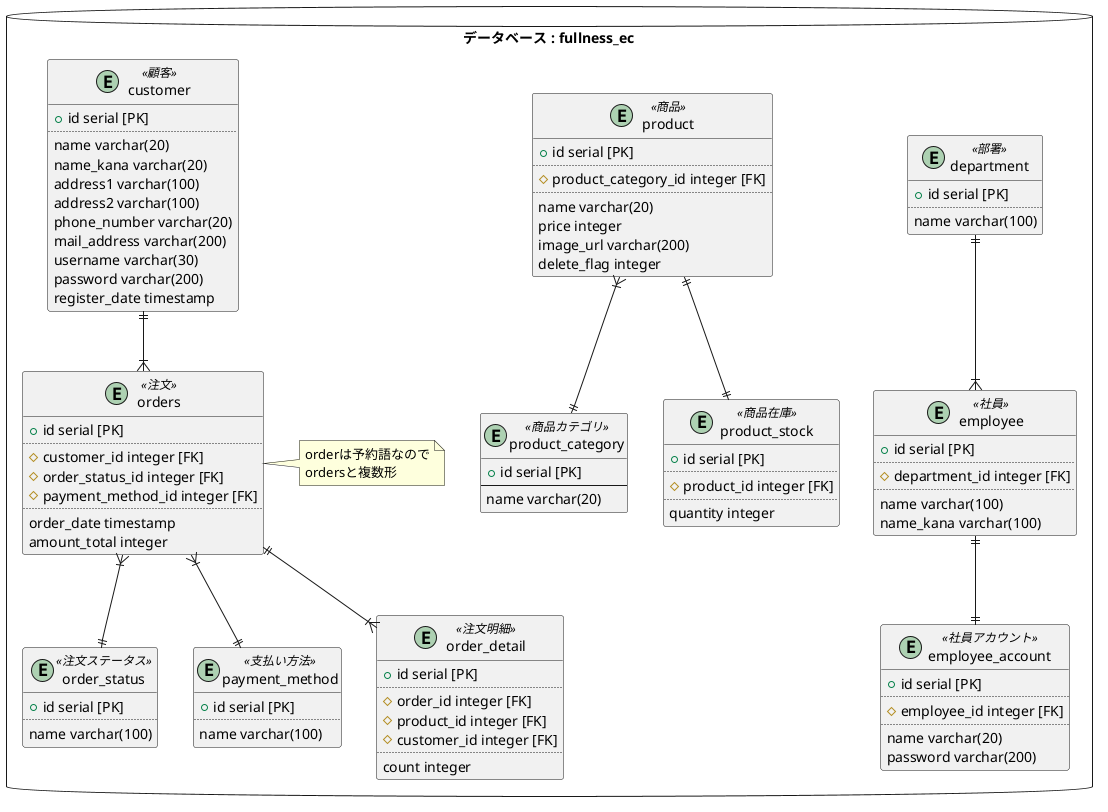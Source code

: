@startuml

skinparam shadowing false

package "データベース : fullness_ec" as target_system <<Database>> {

    entity employee_account<<社員アカウント>> {
        + id serial [PK]
        ..
        # employee_id integer [FK]
        ..
        name varchar(20)
        password varchar(200)
    }

    entity employee<<社員>> {
        + id serial [PK]
        ..
        # department_id integer [FK]
        ..
        name varchar(100)
        name_kana varchar(100)
    }

    entity department<<部署>>{
        + id serial [PK]
        ..
        name varchar(100)
    }

    entity product_category<<商品カテゴリ>> {
        + id serial [PK]
        --
        name varchar(20)
    }

    entity product<<商品>> {
            + id serial [PK]
            ..
            # product_category_id integer [FK]
            ..
            name varchar(20)
            price integer
            image_url varchar(200)
            delete_flag integer
    }

    entity product_stock<<商品在庫>> {
        + id serial [PK]
        ..
        # product_id integer [FK]
        ..
        quantity integer
    }

    entity order_status<<注文ステータス>> {
        + id serial [PK]
        ..
        name varchar(100)
    }

    entity customer<<顧客>> {
        + id serial [PK]
        ..
        name varchar(20)
        name_kana varchar(20)
        address1 varchar(100)
        address2 varchar(100)
        phone_number varchar(20)
        mail_address varchar(200)
        username varchar(30)
        password varchar(200)
        register_date timestamp
    }
    entity orders<<注文>> {
        + id serial [PK]
        ..
        # customer_id integer [FK]
        # order_status_id integer [FK]
        # payment_method_id integer [FK]
        ..
        order_date timestamp
        amount_total integer
    }
    note right: orderは予約語なので\nordersと複数形

    entity payment_method<<支払い方法>>{
        + id serial [PK]
        ..
        name varchar(100)
    }

    entity order_detail<<注文明細>> {
        + id serial [PK]
        ..
        # order_id integer [FK]
        # product_id integer [FK]
        # customer_id integer [FK]
        ..
        count integer
    }

department||--|{employee
orders ||--|{ order_detail
product ||--|| product_stock
employee ||--|| employee_account
product }|--|| product_category
customer ||--|{ orders
orders }|--|| order_status
orders }|--|| payment_method

@enduml